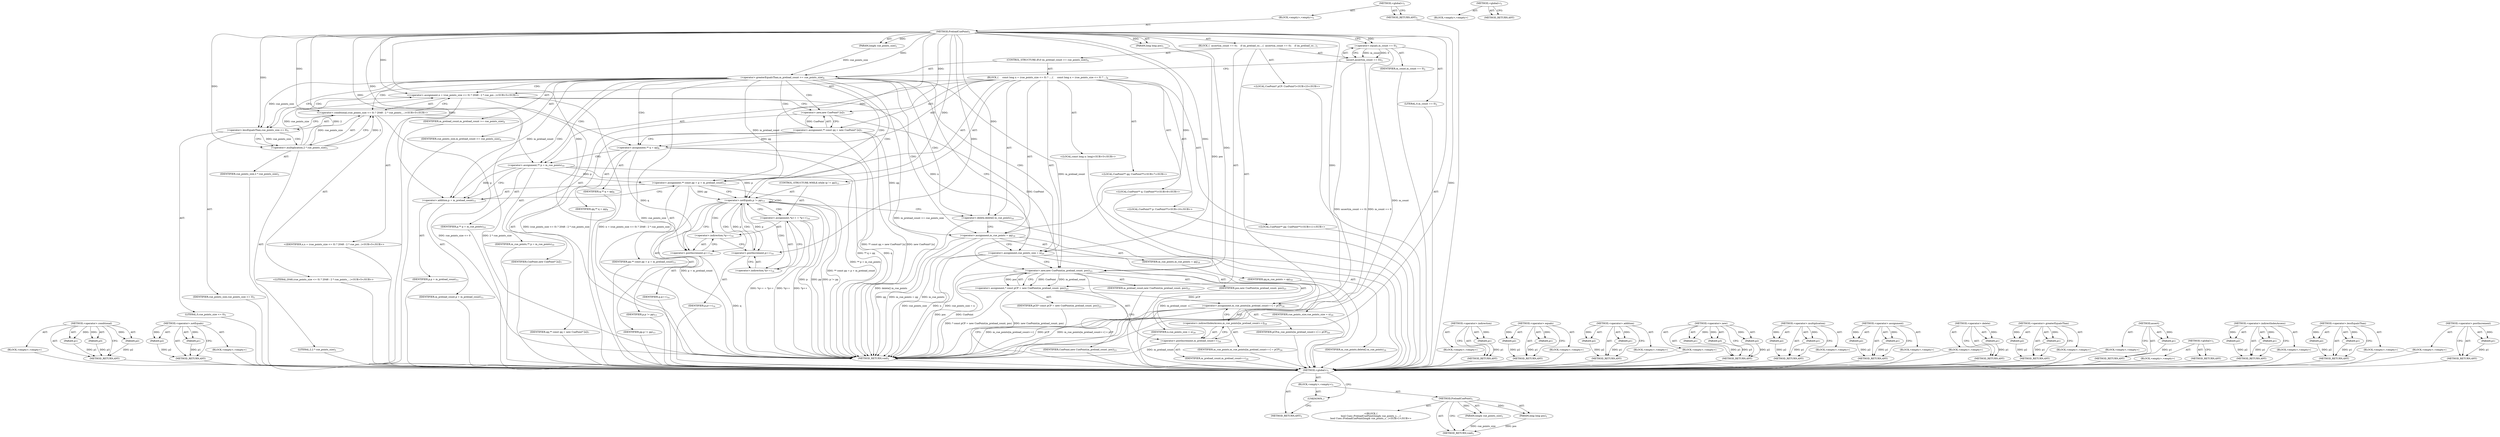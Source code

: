 digraph "&lt;global&gt;" {
vulnerable_129 [label=<(METHOD,&lt;operator&gt;.conditional)>];
vulnerable_130 [label=<(PARAM,p1)>];
vulnerable_131 [label=<(PARAM,p2)>];
vulnerable_132 [label=<(PARAM,p3)>];
vulnerable_133 [label=<(BLOCK,&lt;empty&gt;,&lt;empty&gt;)>];
vulnerable_134 [label=<(METHOD_RETURN,ANY)>];
vulnerable_156 [label=<(METHOD,&lt;operator&gt;.notEquals)>];
vulnerable_157 [label=<(PARAM,p1)>];
vulnerable_158 [label=<(PARAM,p2)>];
vulnerable_159 [label=<(BLOCK,&lt;empty&gt;,&lt;empty&gt;)>];
vulnerable_160 [label=<(METHOD_RETURN,ANY)>];
vulnerable_6 [label=<(METHOD,&lt;global&gt;)<SUB>1</SUB>>];
vulnerable_7 [label=<(BLOCK,&lt;empty&gt;,&lt;empty&gt;)<SUB>1</SUB>>];
vulnerable_8 [label=<(METHOD,PreloadCuePoint)<SUB>1</SUB>>];
vulnerable_9 [label=<(PARAM,long&amp; cue_points_size)<SUB>1</SUB>>];
vulnerable_10 [label=<(PARAM,long long pos)<SUB>1</SUB>>];
vulnerable_11 [label=<(BLOCK,{
  assert(m_count == 0);
 
   if (m_preload_co...,{
  assert(m_count == 0);
 
   if (m_preload_co...)<SUB>1</SUB>>];
vulnerable_12 [label=<(assert,assert(m_count == 0))<SUB>2</SUB>>];
vulnerable_13 [label=<(&lt;operator&gt;.equals,m_count == 0)<SUB>2</SUB>>];
vulnerable_14 [label=<(IDENTIFIER,m_count,m_count == 0)<SUB>2</SUB>>];
vulnerable_15 [label=<(LITERAL,0,m_count == 0)<SUB>2</SUB>>];
vulnerable_16 [label=<(CONTROL_STRUCTURE,IF,if (m_preload_count &gt;= cue_points_size))<SUB>4</SUB>>];
vulnerable_17 [label=<(&lt;operator&gt;.greaterEqualsThan,m_preload_count &gt;= cue_points_size)<SUB>4</SUB>>];
vulnerable_18 [label=<(IDENTIFIER,m_preload_count,m_preload_count &gt;= cue_points_size)<SUB>4</SUB>>];
vulnerable_19 [label=<(IDENTIFIER,cue_points_size,m_preload_count &gt;= cue_points_size)<SUB>4</SUB>>];
vulnerable_20 [label=<(BLOCK,{
     const long n = (cue_points_size &lt;= 0) ? ...,{
     const long n = (cue_points_size &lt;= 0) ? ...)<SUB>4</SUB>>];
vulnerable_21 [label="<(LOCAL,const long n: long)<SUB>5</SUB>>"];
vulnerable_22 [label="<(&lt;operator&gt;.assignment,n = (cue_points_size &lt;= 0) ? 2048 : 2 * cue_poi...)<SUB>5</SUB>>"];
vulnerable_23 [label="<(IDENTIFIER,n,n = (cue_points_size &lt;= 0) ? 2048 : 2 * cue_poi...)<SUB>5</SUB>>"];
vulnerable_24 [label="<(&lt;operator&gt;.conditional,(cue_points_size &lt;= 0) ? 2048 : 2 * cue_points_...)<SUB>5</SUB>>"];
vulnerable_25 [label=<(&lt;operator&gt;.lessEqualsThan,cue_points_size &lt;= 0)<SUB>5</SUB>>];
vulnerable_26 [label=<(IDENTIFIER,cue_points_size,cue_points_size &lt;= 0)<SUB>5</SUB>>];
vulnerable_27 [label=<(LITERAL,0,cue_points_size &lt;= 0)<SUB>5</SUB>>];
vulnerable_28 [label="<(LITERAL,2048,(cue_points_size &lt;= 0) ? 2048 : 2 * cue_points_...)<SUB>5</SUB>>"];
vulnerable_29 [label=<(&lt;operator&gt;.multiplication,2 * cue_points_size)<SUB>5</SUB>>];
vulnerable_30 [label=<(LITERAL,2,2 * cue_points_size)<SUB>5</SUB>>];
vulnerable_31 [label=<(IDENTIFIER,cue_points_size,2 * cue_points_size)<SUB>5</SUB>>];
vulnerable_32 [label="<(LOCAL,CuePoint** qq: CuePoint**)<SUB>7</SUB>>"];
vulnerable_33 [label=<(&lt;operator&gt;.assignment,** const qq = new CuePoint* [n])<SUB>7</SUB>>];
vulnerable_34 [label=<(IDENTIFIER,qq,** const qq = new CuePoint* [n])<SUB>7</SUB>>];
vulnerable_35 [label=<(&lt;operator&gt;.new,new CuePoint* [n])<SUB>7</SUB>>];
vulnerable_36 [label=<(IDENTIFIER,CuePoint,new CuePoint* [n])<SUB>7</SUB>>];
vulnerable_37 [label="<(LOCAL,CuePoint** q: CuePoint**)<SUB>8</SUB>>"];
vulnerable_38 [label=<(&lt;operator&gt;.assignment,** q = qq)<SUB>8</SUB>>];
vulnerable_39 [label=<(IDENTIFIER,q,** q = qq)<SUB>8</SUB>>];
vulnerable_40 [label=<(IDENTIFIER,qq,** q = qq)<SUB>8</SUB>>];
vulnerable_41 [label="<(LOCAL,CuePoint** p: CuePoint**)<SUB>10</SUB>>"];
vulnerable_42 [label=<(&lt;operator&gt;.assignment,** p = m_cue_points)<SUB>10</SUB>>];
vulnerable_43 [label=<(IDENTIFIER,p,** p = m_cue_points)<SUB>10</SUB>>];
vulnerable_44 [label=<(IDENTIFIER,m_cue_points,** p = m_cue_points)<SUB>10</SUB>>];
vulnerable_45 [label="<(LOCAL,CuePoint** pp: CuePoint**)<SUB>11</SUB>>"];
vulnerable_46 [label=<(&lt;operator&gt;.assignment,** const pp = p + m_preload_count)<SUB>11</SUB>>];
vulnerable_47 [label=<(IDENTIFIER,pp,** const pp = p + m_preload_count)<SUB>11</SUB>>];
vulnerable_48 [label=<(&lt;operator&gt;.addition,p + m_preload_count)<SUB>11</SUB>>];
vulnerable_49 [label=<(IDENTIFIER,p,p + m_preload_count)<SUB>11</SUB>>];
vulnerable_50 [label=<(IDENTIFIER,m_preload_count,p + m_preload_count)<SUB>11</SUB>>];
vulnerable_51 [label=<(CONTROL_STRUCTURE,WHILE,while (p != pp))<SUB>13</SUB>>];
vulnerable_52 [label=<(&lt;operator&gt;.notEquals,p != pp)<SUB>13</SUB>>];
vulnerable_53 [label=<(IDENTIFIER,p,p != pp)<SUB>13</SUB>>];
vulnerable_54 [label=<(IDENTIFIER,pp,p != pp)<SUB>13</SUB>>];
vulnerable_55 [label=<(&lt;operator&gt;.assignment,*q++ = *p++)<SUB>14</SUB>>];
vulnerable_56 [label=<(&lt;operator&gt;.indirection,*q++)<SUB>14</SUB>>];
vulnerable_57 [label=<(&lt;operator&gt;.postIncrement,q++)<SUB>14</SUB>>];
vulnerable_58 [label=<(IDENTIFIER,q,q++)<SUB>14</SUB>>];
vulnerable_59 [label=<(&lt;operator&gt;.indirection,*p++)<SUB>14</SUB>>];
vulnerable_60 [label=<(&lt;operator&gt;.postIncrement,p++)<SUB>14</SUB>>];
vulnerable_61 [label=<(IDENTIFIER,p,p++)<SUB>14</SUB>>];
vulnerable_62 [label=<(&lt;operator&gt;.delete,delete[] m_cue_points)<SUB>16</SUB>>];
vulnerable_63 [label=<(IDENTIFIER,m_cue_points,delete[] m_cue_points)<SUB>16</SUB>>];
vulnerable_64 [label=<(&lt;operator&gt;.assignment,m_cue_points = qq)<SUB>18</SUB>>];
vulnerable_65 [label=<(IDENTIFIER,m_cue_points,m_cue_points = qq)<SUB>18</SUB>>];
vulnerable_66 [label=<(IDENTIFIER,qq,m_cue_points = qq)<SUB>18</SUB>>];
vulnerable_67 [label=<(&lt;operator&gt;.assignment,cue_points_size = n)<SUB>20</SUB>>];
vulnerable_68 [label=<(IDENTIFIER,cue_points_size,cue_points_size = n)<SUB>20</SUB>>];
vulnerable_69 [label=<(IDENTIFIER,n,cue_points_size = n)<SUB>20</SUB>>];
vulnerable_70 [label="<(LOCAL,CuePoint* pCP: CuePoint*)<SUB>23</SUB>>"];
vulnerable_71 [label=<(&lt;operator&gt;.assignment,* const pCP = new CuePoint(m_preload_count, pos))<SUB>23</SUB>>];
vulnerable_72 [label=<(IDENTIFIER,pCP,* const pCP = new CuePoint(m_preload_count, pos))<SUB>23</SUB>>];
vulnerable_73 [label=<(&lt;operator&gt;.new,new CuePoint(m_preload_count, pos))<SUB>23</SUB>>];
vulnerable_74 [label=<(IDENTIFIER,CuePoint,new CuePoint(m_preload_count, pos))<SUB>23</SUB>>];
vulnerable_75 [label=<(IDENTIFIER,m_preload_count,new CuePoint(m_preload_count, pos))<SUB>23</SUB>>];
vulnerable_76 [label=<(IDENTIFIER,pos,new CuePoint(m_preload_count, pos))<SUB>23</SUB>>];
vulnerable_77 [label=<(&lt;operator&gt;.assignment,m_cue_points[m_preload_count++] = pCP)<SUB>24</SUB>>];
vulnerable_78 [label=<(&lt;operator&gt;.indirectIndexAccess,m_cue_points[m_preload_count++])<SUB>24</SUB>>];
vulnerable_79 [label=<(IDENTIFIER,m_cue_points,m_cue_points[m_preload_count++] = pCP)<SUB>24</SUB>>];
vulnerable_80 [label=<(&lt;operator&gt;.postIncrement,m_preload_count++)<SUB>24</SUB>>];
vulnerable_81 [label=<(IDENTIFIER,m_preload_count,m_preload_count++)<SUB>24</SUB>>];
vulnerable_82 [label=<(IDENTIFIER,pCP,m_cue_points[m_preload_count++] = pCP)<SUB>24</SUB>>];
vulnerable_83 [label=<(METHOD_RETURN,void)<SUB>1</SUB>>];
vulnerable_85 [label=<(METHOD_RETURN,ANY)<SUB>1</SUB>>];
vulnerable_161 [label=<(METHOD,&lt;operator&gt;.indirection)>];
vulnerable_162 [label=<(PARAM,p1)>];
vulnerable_163 [label=<(BLOCK,&lt;empty&gt;,&lt;empty&gt;)>];
vulnerable_164 [label=<(METHOD_RETURN,ANY)>];
vulnerable_114 [label=<(METHOD,&lt;operator&gt;.equals)>];
vulnerable_115 [label=<(PARAM,p1)>];
vulnerable_116 [label=<(PARAM,p2)>];
vulnerable_117 [label=<(BLOCK,&lt;empty&gt;,&lt;empty&gt;)>];
vulnerable_118 [label=<(METHOD_RETURN,ANY)>];
vulnerable_151 [label=<(METHOD,&lt;operator&gt;.addition)>];
vulnerable_152 [label=<(PARAM,p1)>];
vulnerable_153 [label=<(PARAM,p2)>];
vulnerable_154 [label=<(BLOCK,&lt;empty&gt;,&lt;empty&gt;)>];
vulnerable_155 [label=<(METHOD_RETURN,ANY)>];
vulnerable_145 [label=<(METHOD,&lt;operator&gt;.new)>];
vulnerable_146 [label=<(PARAM,p1)>];
vulnerable_147 [label=<(PARAM,p2)>];
vulnerable_148 [label=<(PARAM,p3)>];
vulnerable_149 [label=<(BLOCK,&lt;empty&gt;,&lt;empty&gt;)>];
vulnerable_150 [label=<(METHOD_RETURN,ANY)>];
vulnerable_140 [label=<(METHOD,&lt;operator&gt;.multiplication)>];
vulnerable_141 [label=<(PARAM,p1)>];
vulnerable_142 [label=<(PARAM,p2)>];
vulnerable_143 [label=<(BLOCK,&lt;empty&gt;,&lt;empty&gt;)>];
vulnerable_144 [label=<(METHOD_RETURN,ANY)>];
vulnerable_124 [label=<(METHOD,&lt;operator&gt;.assignment)>];
vulnerable_125 [label=<(PARAM,p1)>];
vulnerable_126 [label=<(PARAM,p2)>];
vulnerable_127 [label=<(BLOCK,&lt;empty&gt;,&lt;empty&gt;)>];
vulnerable_128 [label=<(METHOD_RETURN,ANY)>];
vulnerable_169 [label=<(METHOD,&lt;operator&gt;.delete)>];
vulnerable_170 [label=<(PARAM,p1)>];
vulnerable_171 [label=<(BLOCK,&lt;empty&gt;,&lt;empty&gt;)>];
vulnerable_172 [label=<(METHOD_RETURN,ANY)>];
vulnerable_119 [label=<(METHOD,&lt;operator&gt;.greaterEqualsThan)>];
vulnerable_120 [label=<(PARAM,p1)>];
vulnerable_121 [label=<(PARAM,p2)>];
vulnerable_122 [label=<(BLOCK,&lt;empty&gt;,&lt;empty&gt;)>];
vulnerable_123 [label=<(METHOD_RETURN,ANY)>];
vulnerable_110 [label=<(METHOD,assert)>];
vulnerable_111 [label=<(PARAM,p1)>];
vulnerable_112 [label=<(BLOCK,&lt;empty&gt;,&lt;empty&gt;)>];
vulnerable_113 [label=<(METHOD_RETURN,ANY)>];
vulnerable_104 [label=<(METHOD,&lt;global&gt;)<SUB>1</SUB>>];
vulnerable_105 [label=<(BLOCK,&lt;empty&gt;,&lt;empty&gt;)>];
vulnerable_106 [label=<(METHOD_RETURN,ANY)>];
vulnerable_173 [label=<(METHOD,&lt;operator&gt;.indirectIndexAccess)>];
vulnerable_174 [label=<(PARAM,p1)>];
vulnerable_175 [label=<(PARAM,p2)>];
vulnerable_176 [label=<(BLOCK,&lt;empty&gt;,&lt;empty&gt;)>];
vulnerable_177 [label=<(METHOD_RETURN,ANY)>];
vulnerable_135 [label=<(METHOD,&lt;operator&gt;.lessEqualsThan)>];
vulnerable_136 [label=<(PARAM,p1)>];
vulnerable_137 [label=<(PARAM,p2)>];
vulnerable_138 [label=<(BLOCK,&lt;empty&gt;,&lt;empty&gt;)>];
vulnerable_139 [label=<(METHOD_RETURN,ANY)>];
vulnerable_165 [label=<(METHOD,&lt;operator&gt;.postIncrement)>];
vulnerable_166 [label=<(PARAM,p1)>];
vulnerable_167 [label=<(BLOCK,&lt;empty&gt;,&lt;empty&gt;)>];
vulnerable_168 [label=<(METHOD_RETURN,ANY)>];
fixed_6 [label=<(METHOD,&lt;global&gt;)<SUB>1</SUB>>];
fixed_7 [label=<(BLOCK,&lt;empty&gt;,&lt;empty&gt;)<SUB>1</SUB>>];
fixed_8 [label=<(METHOD,PreloadCuePoint)<SUB>1</SUB>>];
fixed_9 [label=<(PARAM,long&amp; cue_points_size)<SUB>1</SUB>>];
fixed_10 [label=<(PARAM,long long pos)<SUB>1</SUB>>];
fixed_11 [label="<(BLOCK,{
bool Cues::PreloadCuePoint(long&amp; cue_points_s...,{
bool Cues::PreloadCuePoint(long&amp; cue_points_s...)<SUB>1</SUB>>"];
fixed_12 [label=<(METHOD_RETURN,void)<SUB>1</SUB>>];
fixed_14 [label=<(UNKNOWN,,)>];
fixed_15 [label=<(METHOD_RETURN,ANY)<SUB>1</SUB>>];
fixed_26 [label=<(METHOD,&lt;global&gt;)<SUB>1</SUB>>];
fixed_27 [label=<(BLOCK,&lt;empty&gt;,&lt;empty&gt;)>];
fixed_28 [label=<(METHOD_RETURN,ANY)>];
vulnerable_129 -> vulnerable_130  [key=0, label="AST: "];
vulnerable_129 -> vulnerable_130  [key=1, label="DDG: "];
vulnerable_129 -> vulnerable_133  [key=0, label="AST: "];
vulnerable_129 -> vulnerable_131  [key=0, label="AST: "];
vulnerable_129 -> vulnerable_131  [key=1, label="DDG: "];
vulnerable_129 -> vulnerable_134  [key=0, label="AST: "];
vulnerable_129 -> vulnerable_134  [key=1, label="CFG: "];
vulnerable_129 -> vulnerable_132  [key=0, label="AST: "];
vulnerable_129 -> vulnerable_132  [key=1, label="DDG: "];
vulnerable_130 -> vulnerable_134  [key=0, label="DDG: p1"];
vulnerable_131 -> vulnerable_134  [key=0, label="DDG: p2"];
vulnerable_132 -> vulnerable_134  [key=0, label="DDG: p3"];
vulnerable_133 -> fixed_6  [key=0];
vulnerable_134 -> fixed_6  [key=0];
vulnerable_156 -> vulnerable_157  [key=0, label="AST: "];
vulnerable_156 -> vulnerable_157  [key=1, label="DDG: "];
vulnerable_156 -> vulnerable_159  [key=0, label="AST: "];
vulnerable_156 -> vulnerable_158  [key=0, label="AST: "];
vulnerable_156 -> vulnerable_158  [key=1, label="DDG: "];
vulnerable_156 -> vulnerable_160  [key=0, label="AST: "];
vulnerable_156 -> vulnerable_160  [key=1, label="CFG: "];
vulnerable_157 -> vulnerable_160  [key=0, label="DDG: p1"];
vulnerable_158 -> vulnerable_160  [key=0, label="DDG: p2"];
vulnerable_159 -> fixed_6  [key=0];
vulnerable_160 -> fixed_6  [key=0];
vulnerable_6 -> vulnerable_7  [key=0, label="AST: "];
vulnerable_6 -> vulnerable_85  [key=0, label="AST: "];
vulnerable_6 -> vulnerable_85  [key=1, label="CFG: "];
vulnerable_7 -> vulnerable_8  [key=0, label="AST: "];
vulnerable_8 -> vulnerable_9  [key=0, label="AST: "];
vulnerable_8 -> vulnerable_9  [key=1, label="DDG: "];
vulnerable_8 -> vulnerable_10  [key=0, label="AST: "];
vulnerable_8 -> vulnerable_10  [key=1, label="DDG: "];
vulnerable_8 -> vulnerable_11  [key=0, label="AST: "];
vulnerable_8 -> vulnerable_83  [key=0, label="AST: "];
vulnerable_8 -> vulnerable_13  [key=0, label="CFG: "];
vulnerable_8 -> vulnerable_13  [key=1, label="DDG: "];
vulnerable_8 -> vulnerable_77  [key=0, label="DDG: "];
vulnerable_8 -> vulnerable_17  [key=0, label="DDG: "];
vulnerable_8 -> vulnerable_22  [key=0, label="DDG: "];
vulnerable_8 -> vulnerable_38  [key=0, label="DDG: "];
vulnerable_8 -> vulnerable_42  [key=0, label="DDG: "];
vulnerable_8 -> vulnerable_46  [key=0, label="DDG: "];
vulnerable_8 -> vulnerable_64  [key=0, label="DDG: "];
vulnerable_8 -> vulnerable_67  [key=0, label="DDG: "];
vulnerable_8 -> vulnerable_73  [key=0, label="DDG: "];
vulnerable_8 -> vulnerable_62  [key=0, label="DDG: "];
vulnerable_8 -> vulnerable_80  [key=0, label="DDG: "];
vulnerable_8 -> vulnerable_24  [key=0, label="DDG: "];
vulnerable_8 -> vulnerable_35  [key=0, label="DDG: "];
vulnerable_8 -> vulnerable_48  [key=0, label="DDG: "];
vulnerable_8 -> vulnerable_52  [key=0, label="DDG: "];
vulnerable_8 -> vulnerable_25  [key=0, label="DDG: "];
vulnerable_8 -> vulnerable_29  [key=0, label="DDG: "];
vulnerable_8 -> vulnerable_57  [key=0, label="DDG: "];
vulnerable_8 -> vulnerable_60  [key=0, label="DDG: "];
vulnerable_9 -> vulnerable_17  [key=0, label="DDG: cue_points_size"];
vulnerable_10 -> vulnerable_73  [key=0, label="DDG: pos"];
vulnerable_11 -> vulnerable_12  [key=0, label="AST: "];
vulnerable_11 -> vulnerable_16  [key=0, label="AST: "];
vulnerable_11 -> vulnerable_70  [key=0, label="AST: "];
vulnerable_11 -> vulnerable_71  [key=0, label="AST: "];
vulnerable_11 -> vulnerable_77  [key=0, label="AST: "];
vulnerable_12 -> vulnerable_13  [key=0, label="AST: "];
vulnerable_12 -> vulnerable_17  [key=0, label="CFG: "];
vulnerable_12 -> vulnerable_83  [key=0, label="DDG: m_count == 0"];
vulnerable_12 -> vulnerable_83  [key=1, label="DDG: assert(m_count == 0)"];
vulnerable_13 -> vulnerable_14  [key=0, label="AST: "];
vulnerable_13 -> vulnerable_15  [key=0, label="AST: "];
vulnerable_13 -> vulnerable_12  [key=0, label="CFG: "];
vulnerable_13 -> vulnerable_12  [key=1, label="DDG: m_count"];
vulnerable_13 -> vulnerable_12  [key=2, label="DDG: 0"];
vulnerable_13 -> vulnerable_83  [key=0, label="DDG: m_count"];
vulnerable_14 -> fixed_6  [key=0];
vulnerable_15 -> fixed_6  [key=0];
vulnerable_16 -> vulnerable_17  [key=0, label="AST: "];
vulnerable_16 -> vulnerable_20  [key=0, label="AST: "];
vulnerable_17 -> vulnerable_18  [key=0, label="AST: "];
vulnerable_17 -> vulnerable_19  [key=0, label="AST: "];
vulnerable_17 -> vulnerable_25  [key=0, label="CFG: "];
vulnerable_17 -> vulnerable_25  [key=1, label="DDG: cue_points_size"];
vulnerable_17 -> vulnerable_25  [key=2, label="CDG: "];
vulnerable_17 -> vulnerable_73  [key=0, label="CFG: "];
vulnerable_17 -> vulnerable_73  [key=1, label="DDG: m_preload_count"];
vulnerable_17 -> vulnerable_83  [key=0, label="DDG: cue_points_size"];
vulnerable_17 -> vulnerable_83  [key=1, label="DDG: m_preload_count &gt;= cue_points_size"];
vulnerable_17 -> vulnerable_46  [key=0, label="DDG: m_preload_count"];
vulnerable_17 -> vulnerable_46  [key=1, label="CDG: "];
vulnerable_17 -> vulnerable_48  [key=0, label="DDG: m_preload_count"];
vulnerable_17 -> vulnerable_48  [key=1, label="CDG: "];
vulnerable_17 -> vulnerable_24  [key=0, label="CDG: "];
vulnerable_17 -> vulnerable_33  [key=0, label="CDG: "];
vulnerable_17 -> vulnerable_64  [key=0, label="CDG: "];
vulnerable_17 -> vulnerable_42  [key=0, label="CDG: "];
vulnerable_17 -> vulnerable_52  [key=0, label="CDG: "];
vulnerable_17 -> vulnerable_38  [key=0, label="CDG: "];
vulnerable_17 -> vulnerable_22  [key=0, label="CDG: "];
vulnerable_17 -> vulnerable_67  [key=0, label="CDG: "];
vulnerable_17 -> vulnerable_35  [key=0, label="CDG: "];
vulnerable_17 -> vulnerable_62  [key=0, label="CDG: "];
vulnerable_18 -> fixed_6  [key=0];
vulnerable_19 -> fixed_6  [key=0];
vulnerable_20 -> vulnerable_21  [key=0, label="AST: "];
vulnerable_20 -> vulnerable_22  [key=0, label="AST: "];
vulnerable_20 -> vulnerable_32  [key=0, label="AST: "];
vulnerable_20 -> vulnerable_33  [key=0, label="AST: "];
vulnerable_20 -> vulnerable_37  [key=0, label="AST: "];
vulnerable_20 -> vulnerable_38  [key=0, label="AST: "];
vulnerable_20 -> vulnerable_41  [key=0, label="AST: "];
vulnerable_20 -> vulnerable_42  [key=0, label="AST: "];
vulnerable_20 -> vulnerable_45  [key=0, label="AST: "];
vulnerable_20 -> vulnerable_46  [key=0, label="AST: "];
vulnerable_20 -> vulnerable_51  [key=0, label="AST: "];
vulnerable_20 -> vulnerable_62  [key=0, label="AST: "];
vulnerable_20 -> vulnerable_64  [key=0, label="AST: "];
vulnerable_20 -> vulnerable_67  [key=0, label="AST: "];
vulnerable_21 -> fixed_6  [key=0];
vulnerable_22 -> vulnerable_23  [key=0, label="AST: "];
vulnerable_22 -> vulnerable_24  [key=0, label="AST: "];
vulnerable_22 -> vulnerable_35  [key=0, label="CFG: "];
vulnerable_22 -> vulnerable_83  [key=0, label="DDG: (cue_points_size &lt;= 0) ? 2048 : 2 * cue_points_size"];
vulnerable_22 -> vulnerable_83  [key=1, label="DDG: n = (cue_points_size &lt;= 0) ? 2048 : 2 * cue_points_size"];
vulnerable_22 -> vulnerable_67  [key=0, label="DDG: n"];
vulnerable_23 -> fixed_6  [key=0];
vulnerable_24 -> vulnerable_25  [key=0, label="AST: "];
vulnerable_24 -> vulnerable_28  [key=0, label="AST: "];
vulnerable_24 -> vulnerable_29  [key=0, label="AST: "];
vulnerable_24 -> vulnerable_22  [key=0, label="CFG: "];
vulnerable_24 -> vulnerable_83  [key=0, label="DDG: cue_points_size &lt;= 0"];
vulnerable_24 -> vulnerable_83  [key=1, label="DDG: 2 * cue_points_size"];
vulnerable_25 -> vulnerable_26  [key=0, label="AST: "];
vulnerable_25 -> vulnerable_27  [key=0, label="AST: "];
vulnerable_25 -> vulnerable_24  [key=0, label="CFG: "];
vulnerable_25 -> vulnerable_29  [key=0, label="CFG: "];
vulnerable_25 -> vulnerable_29  [key=1, label="DDG: cue_points_size"];
vulnerable_25 -> vulnerable_29  [key=2, label="CDG: "];
vulnerable_26 -> fixed_6  [key=0];
vulnerable_27 -> fixed_6  [key=0];
vulnerable_28 -> fixed_6  [key=0];
vulnerable_29 -> vulnerable_30  [key=0, label="AST: "];
vulnerable_29 -> vulnerable_31  [key=0, label="AST: "];
vulnerable_29 -> vulnerable_24  [key=0, label="CFG: "];
vulnerable_29 -> vulnerable_24  [key=1, label="DDG: 2"];
vulnerable_29 -> vulnerable_24  [key=2, label="DDG: cue_points_size"];
vulnerable_29 -> vulnerable_22  [key=0, label="DDG: 2"];
vulnerable_29 -> vulnerable_22  [key=1, label="DDG: cue_points_size"];
vulnerable_30 -> fixed_6  [key=0];
vulnerable_31 -> fixed_6  [key=0];
vulnerable_32 -> fixed_6  [key=0];
vulnerable_33 -> vulnerable_34  [key=0, label="AST: "];
vulnerable_33 -> vulnerable_35  [key=0, label="AST: "];
vulnerable_33 -> vulnerable_38  [key=0, label="CFG: "];
vulnerable_33 -> vulnerable_38  [key=1, label="DDG: qq"];
vulnerable_33 -> vulnerable_83  [key=0, label="DDG: new CuePoint* [n]"];
vulnerable_33 -> vulnerable_83  [key=1, label="DDG: ** const qq = new CuePoint* [n]"];
vulnerable_33 -> vulnerable_64  [key=0, label="DDG: qq"];
vulnerable_34 -> fixed_6  [key=0];
vulnerable_35 -> vulnerable_36  [key=0, label="AST: "];
vulnerable_35 -> vulnerable_33  [key=0, label="CFG: "];
vulnerable_35 -> vulnerable_33  [key=1, label="DDG: CuePoint"];
vulnerable_35 -> vulnerable_73  [key=0, label="DDG: CuePoint"];
vulnerable_36 -> fixed_6  [key=0];
vulnerable_37 -> fixed_6  [key=0];
vulnerable_38 -> vulnerable_39  [key=0, label="AST: "];
vulnerable_38 -> vulnerable_40  [key=0, label="AST: "];
vulnerable_38 -> vulnerable_42  [key=0, label="CFG: "];
vulnerable_38 -> vulnerable_83  [key=0, label="DDG: q"];
vulnerable_38 -> vulnerable_83  [key=1, label="DDG: ** q = qq"];
vulnerable_38 -> vulnerable_57  [key=0, label="DDG: q"];
vulnerable_39 -> fixed_6  [key=0];
vulnerable_40 -> fixed_6  [key=0];
vulnerable_41 -> fixed_6  [key=0];
vulnerable_42 -> vulnerable_43  [key=0, label="AST: "];
vulnerable_42 -> vulnerable_44  [key=0, label="AST: "];
vulnerable_42 -> vulnerable_48  [key=0, label="CFG: "];
vulnerable_42 -> vulnerable_48  [key=1, label="DDG: p"];
vulnerable_42 -> vulnerable_83  [key=0, label="DDG: ** p = m_cue_points"];
vulnerable_42 -> vulnerable_46  [key=0, label="DDG: p"];
vulnerable_42 -> vulnerable_52  [key=0, label="DDG: p"];
vulnerable_43 -> fixed_6  [key=0];
vulnerable_44 -> fixed_6  [key=0];
vulnerable_45 -> fixed_6  [key=0];
vulnerable_46 -> vulnerable_47  [key=0, label="AST: "];
vulnerable_46 -> vulnerable_48  [key=0, label="AST: "];
vulnerable_46 -> vulnerable_52  [key=0, label="CFG: "];
vulnerable_46 -> vulnerable_52  [key=1, label="DDG: pp"];
vulnerable_46 -> vulnerable_83  [key=0, label="DDG: p + m_preload_count"];
vulnerable_46 -> vulnerable_83  [key=1, label="DDG: ** const pp = p + m_preload_count"];
vulnerable_47 -> fixed_6  [key=0];
vulnerable_48 -> vulnerable_49  [key=0, label="AST: "];
vulnerable_48 -> vulnerable_50  [key=0, label="AST: "];
vulnerable_48 -> vulnerable_46  [key=0, label="CFG: "];
vulnerable_49 -> fixed_6  [key=0];
vulnerable_50 -> fixed_6  [key=0];
vulnerable_51 -> vulnerable_52  [key=0, label="AST: "];
vulnerable_51 -> vulnerable_55  [key=0, label="AST: "];
vulnerable_52 -> vulnerable_53  [key=0, label="AST: "];
vulnerable_52 -> vulnerable_54  [key=0, label="AST: "];
vulnerable_52 -> vulnerable_57  [key=0, label="CFG: "];
vulnerable_52 -> vulnerable_57  [key=1, label="CDG: "];
vulnerable_52 -> vulnerable_62  [key=0, label="CFG: "];
vulnerable_52 -> vulnerable_83  [key=0, label="DDG: p"];
vulnerable_52 -> vulnerable_83  [key=1, label="DDG: pp"];
vulnerable_52 -> vulnerable_83  [key=2, label="DDG: p != pp"];
vulnerable_52 -> vulnerable_60  [key=0, label="DDG: p"];
vulnerable_52 -> vulnerable_60  [key=1, label="CDG: "];
vulnerable_52 -> vulnerable_52  [key=0, label="CDG: "];
vulnerable_52 -> vulnerable_56  [key=0, label="CDG: "];
vulnerable_52 -> vulnerable_59  [key=0, label="CDG: "];
vulnerable_52 -> vulnerable_55  [key=0, label="CDG: "];
vulnerable_53 -> fixed_6  [key=0];
vulnerable_54 -> fixed_6  [key=0];
vulnerable_55 -> vulnerable_56  [key=0, label="AST: "];
vulnerable_55 -> vulnerable_59  [key=0, label="AST: "];
vulnerable_55 -> vulnerable_52  [key=0, label="CFG: "];
vulnerable_55 -> vulnerable_83  [key=0, label="DDG: *q++"];
vulnerable_55 -> vulnerable_83  [key=1, label="DDG: *p++"];
vulnerable_55 -> vulnerable_83  [key=2, label="DDG: *q++ = *p++"];
vulnerable_56 -> vulnerable_57  [key=0, label="AST: "];
vulnerable_56 -> vulnerable_60  [key=0, label="CFG: "];
vulnerable_57 -> vulnerable_58  [key=0, label="AST: "];
vulnerable_57 -> vulnerable_56  [key=0, label="CFG: "];
vulnerable_57 -> vulnerable_83  [key=0, label="DDG: q"];
vulnerable_58 -> fixed_6  [key=0];
vulnerable_59 -> vulnerable_60  [key=0, label="AST: "];
vulnerable_59 -> vulnerable_55  [key=0, label="CFG: "];
vulnerable_60 -> vulnerable_61  [key=0, label="AST: "];
vulnerable_60 -> vulnerable_59  [key=0, label="CFG: "];
vulnerable_60 -> vulnerable_52  [key=0, label="DDG: p"];
vulnerable_61 -> fixed_6  [key=0];
vulnerable_62 -> vulnerable_63  [key=0, label="AST: "];
vulnerable_62 -> vulnerable_64  [key=0, label="CFG: "];
vulnerable_62 -> vulnerable_83  [key=0, label="DDG: delete[] m_cue_points"];
vulnerable_63 -> fixed_6  [key=0];
vulnerable_64 -> vulnerable_65  [key=0, label="AST: "];
vulnerable_64 -> vulnerable_66  [key=0, label="AST: "];
vulnerable_64 -> vulnerable_67  [key=0, label="CFG: "];
vulnerable_64 -> vulnerable_83  [key=0, label="DDG: m_cue_points"];
vulnerable_64 -> vulnerable_83  [key=1, label="DDG: qq"];
vulnerable_64 -> vulnerable_83  [key=2, label="DDG: m_cue_points = qq"];
vulnerable_65 -> fixed_6  [key=0];
vulnerable_66 -> fixed_6  [key=0];
vulnerable_67 -> vulnerable_68  [key=0, label="AST: "];
vulnerable_67 -> vulnerable_69  [key=0, label="AST: "];
vulnerable_67 -> vulnerable_73  [key=0, label="CFG: "];
vulnerable_67 -> vulnerable_83  [key=0, label="DDG: cue_points_size"];
vulnerable_67 -> vulnerable_83  [key=1, label="DDG: n"];
vulnerable_67 -> vulnerable_83  [key=2, label="DDG: cue_points_size = n"];
vulnerable_68 -> fixed_6  [key=0];
vulnerable_69 -> fixed_6  [key=0];
vulnerable_70 -> fixed_6  [key=0];
vulnerable_71 -> vulnerable_72  [key=0, label="AST: "];
vulnerable_71 -> vulnerable_73  [key=0, label="AST: "];
vulnerable_71 -> vulnerable_80  [key=0, label="CFG: "];
vulnerable_71 -> vulnerable_83  [key=0, label="DDG: new CuePoint(m_preload_count, pos)"];
vulnerable_71 -> vulnerable_83  [key=1, label="DDG: * const pCP = new CuePoint(m_preload_count, pos)"];
vulnerable_71 -> vulnerable_77  [key=0, label="DDG: pCP"];
vulnerable_72 -> fixed_6  [key=0];
vulnerable_73 -> vulnerable_74  [key=0, label="AST: "];
vulnerable_73 -> vulnerable_75  [key=0, label="AST: "];
vulnerable_73 -> vulnerable_76  [key=0, label="AST: "];
vulnerable_73 -> vulnerable_71  [key=0, label="CFG: "];
vulnerable_73 -> vulnerable_71  [key=1, label="DDG: CuePoint"];
vulnerable_73 -> vulnerable_71  [key=2, label="DDG: m_preload_count"];
vulnerable_73 -> vulnerable_71  [key=3, label="DDG: pos"];
vulnerable_73 -> vulnerable_83  [key=0, label="DDG: CuePoint"];
vulnerable_73 -> vulnerable_83  [key=1, label="DDG: pos"];
vulnerable_73 -> vulnerable_80  [key=0, label="DDG: m_preload_count"];
vulnerable_74 -> fixed_6  [key=0];
vulnerable_75 -> fixed_6  [key=0];
vulnerable_76 -> fixed_6  [key=0];
vulnerable_77 -> vulnerable_78  [key=0, label="AST: "];
vulnerable_77 -> vulnerable_82  [key=0, label="AST: "];
vulnerable_77 -> vulnerable_83  [key=0, label="CFG: "];
vulnerable_77 -> vulnerable_83  [key=1, label="DDG: m_cue_points[m_preload_count++]"];
vulnerable_77 -> vulnerable_83  [key=2, label="DDG: pCP"];
vulnerable_77 -> vulnerable_83  [key=3, label="DDG: m_cue_points[m_preload_count++] = pCP"];
vulnerable_78 -> vulnerable_79  [key=0, label="AST: "];
vulnerable_78 -> vulnerable_80  [key=0, label="AST: "];
vulnerable_78 -> vulnerable_77  [key=0, label="CFG: "];
vulnerable_79 -> fixed_6  [key=0];
vulnerable_80 -> vulnerable_81  [key=0, label="AST: "];
vulnerable_80 -> vulnerable_78  [key=0, label="CFG: "];
vulnerable_80 -> vulnerable_83  [key=0, label="DDG: m_preload_count"];
vulnerable_81 -> fixed_6  [key=0];
vulnerable_82 -> fixed_6  [key=0];
vulnerable_83 -> fixed_6  [key=0];
vulnerable_85 -> fixed_6  [key=0];
vulnerable_161 -> vulnerable_162  [key=0, label="AST: "];
vulnerable_161 -> vulnerable_162  [key=1, label="DDG: "];
vulnerable_161 -> vulnerable_163  [key=0, label="AST: "];
vulnerable_161 -> vulnerable_164  [key=0, label="AST: "];
vulnerable_161 -> vulnerable_164  [key=1, label="CFG: "];
vulnerable_162 -> vulnerable_164  [key=0, label="DDG: p1"];
vulnerable_163 -> fixed_6  [key=0];
vulnerable_164 -> fixed_6  [key=0];
vulnerable_114 -> vulnerable_115  [key=0, label="AST: "];
vulnerable_114 -> vulnerable_115  [key=1, label="DDG: "];
vulnerable_114 -> vulnerable_117  [key=0, label="AST: "];
vulnerable_114 -> vulnerable_116  [key=0, label="AST: "];
vulnerable_114 -> vulnerable_116  [key=1, label="DDG: "];
vulnerable_114 -> vulnerable_118  [key=0, label="AST: "];
vulnerable_114 -> vulnerable_118  [key=1, label="CFG: "];
vulnerable_115 -> vulnerable_118  [key=0, label="DDG: p1"];
vulnerable_116 -> vulnerable_118  [key=0, label="DDG: p2"];
vulnerable_117 -> fixed_6  [key=0];
vulnerable_118 -> fixed_6  [key=0];
vulnerable_151 -> vulnerable_152  [key=0, label="AST: "];
vulnerable_151 -> vulnerable_152  [key=1, label="DDG: "];
vulnerable_151 -> vulnerable_154  [key=0, label="AST: "];
vulnerable_151 -> vulnerable_153  [key=0, label="AST: "];
vulnerable_151 -> vulnerable_153  [key=1, label="DDG: "];
vulnerable_151 -> vulnerable_155  [key=0, label="AST: "];
vulnerable_151 -> vulnerable_155  [key=1, label="CFG: "];
vulnerable_152 -> vulnerable_155  [key=0, label="DDG: p1"];
vulnerable_153 -> vulnerable_155  [key=0, label="DDG: p2"];
vulnerable_154 -> fixed_6  [key=0];
vulnerable_155 -> fixed_6  [key=0];
vulnerable_145 -> vulnerable_146  [key=0, label="AST: "];
vulnerable_145 -> vulnerable_146  [key=1, label="DDG: "];
vulnerable_145 -> vulnerable_149  [key=0, label="AST: "];
vulnerable_145 -> vulnerable_147  [key=0, label="AST: "];
vulnerable_145 -> vulnerable_147  [key=1, label="DDG: "];
vulnerable_145 -> vulnerable_150  [key=0, label="AST: "];
vulnerable_145 -> vulnerable_150  [key=1, label="CFG: "];
vulnerable_145 -> vulnerable_148  [key=0, label="AST: "];
vulnerable_145 -> vulnerable_148  [key=1, label="DDG: "];
vulnerable_146 -> vulnerable_150  [key=0, label="DDG: p1"];
vulnerable_147 -> vulnerable_150  [key=0, label="DDG: p2"];
vulnerable_148 -> vulnerable_150  [key=0, label="DDG: p3"];
vulnerable_149 -> fixed_6  [key=0];
vulnerable_150 -> fixed_6  [key=0];
vulnerable_140 -> vulnerable_141  [key=0, label="AST: "];
vulnerable_140 -> vulnerable_141  [key=1, label="DDG: "];
vulnerable_140 -> vulnerable_143  [key=0, label="AST: "];
vulnerable_140 -> vulnerable_142  [key=0, label="AST: "];
vulnerable_140 -> vulnerable_142  [key=1, label="DDG: "];
vulnerable_140 -> vulnerable_144  [key=0, label="AST: "];
vulnerable_140 -> vulnerable_144  [key=1, label="CFG: "];
vulnerable_141 -> vulnerable_144  [key=0, label="DDG: p1"];
vulnerable_142 -> vulnerable_144  [key=0, label="DDG: p2"];
vulnerable_143 -> fixed_6  [key=0];
vulnerable_144 -> fixed_6  [key=0];
vulnerable_124 -> vulnerable_125  [key=0, label="AST: "];
vulnerable_124 -> vulnerable_125  [key=1, label="DDG: "];
vulnerable_124 -> vulnerable_127  [key=0, label="AST: "];
vulnerable_124 -> vulnerable_126  [key=0, label="AST: "];
vulnerable_124 -> vulnerable_126  [key=1, label="DDG: "];
vulnerable_124 -> vulnerable_128  [key=0, label="AST: "];
vulnerable_124 -> vulnerable_128  [key=1, label="CFG: "];
vulnerable_125 -> vulnerable_128  [key=0, label="DDG: p1"];
vulnerable_126 -> vulnerable_128  [key=0, label="DDG: p2"];
vulnerable_127 -> fixed_6  [key=0];
vulnerable_128 -> fixed_6  [key=0];
vulnerable_169 -> vulnerable_170  [key=0, label="AST: "];
vulnerable_169 -> vulnerable_170  [key=1, label="DDG: "];
vulnerable_169 -> vulnerable_171  [key=0, label="AST: "];
vulnerable_169 -> vulnerable_172  [key=0, label="AST: "];
vulnerable_169 -> vulnerable_172  [key=1, label="CFG: "];
vulnerable_170 -> vulnerable_172  [key=0, label="DDG: p1"];
vulnerable_171 -> fixed_6  [key=0];
vulnerable_172 -> fixed_6  [key=0];
vulnerable_119 -> vulnerable_120  [key=0, label="AST: "];
vulnerable_119 -> vulnerable_120  [key=1, label="DDG: "];
vulnerable_119 -> vulnerable_122  [key=0, label="AST: "];
vulnerable_119 -> vulnerable_121  [key=0, label="AST: "];
vulnerable_119 -> vulnerable_121  [key=1, label="DDG: "];
vulnerable_119 -> vulnerable_123  [key=0, label="AST: "];
vulnerable_119 -> vulnerable_123  [key=1, label="CFG: "];
vulnerable_120 -> vulnerable_123  [key=0, label="DDG: p1"];
vulnerable_121 -> vulnerable_123  [key=0, label="DDG: p2"];
vulnerable_122 -> fixed_6  [key=0];
vulnerable_123 -> fixed_6  [key=0];
vulnerable_110 -> vulnerable_111  [key=0, label="AST: "];
vulnerable_110 -> vulnerable_111  [key=1, label="DDG: "];
vulnerable_110 -> vulnerable_112  [key=0, label="AST: "];
vulnerable_110 -> vulnerable_113  [key=0, label="AST: "];
vulnerable_110 -> vulnerable_113  [key=1, label="CFG: "];
vulnerable_111 -> vulnerable_113  [key=0, label="DDG: p1"];
vulnerable_112 -> fixed_6  [key=0];
vulnerable_113 -> fixed_6  [key=0];
vulnerable_104 -> vulnerable_105  [key=0, label="AST: "];
vulnerable_104 -> vulnerable_106  [key=0, label="AST: "];
vulnerable_104 -> vulnerable_106  [key=1, label="CFG: "];
vulnerable_105 -> fixed_6  [key=0];
vulnerable_106 -> fixed_6  [key=0];
vulnerable_173 -> vulnerable_174  [key=0, label="AST: "];
vulnerable_173 -> vulnerable_174  [key=1, label="DDG: "];
vulnerable_173 -> vulnerable_176  [key=0, label="AST: "];
vulnerable_173 -> vulnerable_175  [key=0, label="AST: "];
vulnerable_173 -> vulnerable_175  [key=1, label="DDG: "];
vulnerable_173 -> vulnerable_177  [key=0, label="AST: "];
vulnerable_173 -> vulnerable_177  [key=1, label="CFG: "];
vulnerable_174 -> vulnerable_177  [key=0, label="DDG: p1"];
vulnerable_175 -> vulnerable_177  [key=0, label="DDG: p2"];
vulnerable_176 -> fixed_6  [key=0];
vulnerable_177 -> fixed_6  [key=0];
vulnerable_135 -> vulnerable_136  [key=0, label="AST: "];
vulnerable_135 -> vulnerable_136  [key=1, label="DDG: "];
vulnerable_135 -> vulnerable_138  [key=0, label="AST: "];
vulnerable_135 -> vulnerable_137  [key=0, label="AST: "];
vulnerable_135 -> vulnerable_137  [key=1, label="DDG: "];
vulnerable_135 -> vulnerable_139  [key=0, label="AST: "];
vulnerable_135 -> vulnerable_139  [key=1, label="CFG: "];
vulnerable_136 -> vulnerable_139  [key=0, label="DDG: p1"];
vulnerable_137 -> vulnerable_139  [key=0, label="DDG: p2"];
vulnerable_138 -> fixed_6  [key=0];
vulnerable_139 -> fixed_6  [key=0];
vulnerable_165 -> vulnerable_166  [key=0, label="AST: "];
vulnerable_165 -> vulnerable_166  [key=1, label="DDG: "];
vulnerable_165 -> vulnerable_167  [key=0, label="AST: "];
vulnerable_165 -> vulnerable_168  [key=0, label="AST: "];
vulnerable_165 -> vulnerable_168  [key=1, label="CFG: "];
vulnerable_166 -> vulnerable_168  [key=0, label="DDG: p1"];
vulnerable_167 -> fixed_6  [key=0];
vulnerable_168 -> fixed_6  [key=0];
fixed_6 -> fixed_7  [key=0, label="AST: "];
fixed_6 -> fixed_15  [key=0, label="AST: "];
fixed_6 -> fixed_14  [key=0, label="CFG: "];
fixed_7 -> fixed_8  [key=0, label="AST: "];
fixed_7 -> fixed_14  [key=0, label="AST: "];
fixed_8 -> fixed_9  [key=0, label="AST: "];
fixed_8 -> fixed_9  [key=1, label="DDG: "];
fixed_8 -> fixed_10  [key=0, label="AST: "];
fixed_8 -> fixed_10  [key=1, label="DDG: "];
fixed_8 -> fixed_11  [key=0, label="AST: "];
fixed_8 -> fixed_12  [key=0, label="AST: "];
fixed_8 -> fixed_12  [key=1, label="CFG: "];
fixed_9 -> fixed_12  [key=0, label="DDG: cue_points_size"];
fixed_10 -> fixed_12  [key=0, label="DDG: pos"];
fixed_14 -> fixed_15  [key=0, label="CFG: "];
fixed_26 -> fixed_27  [key=0, label="AST: "];
fixed_26 -> fixed_28  [key=0, label="AST: "];
fixed_26 -> fixed_28  [key=1, label="CFG: "];
}
